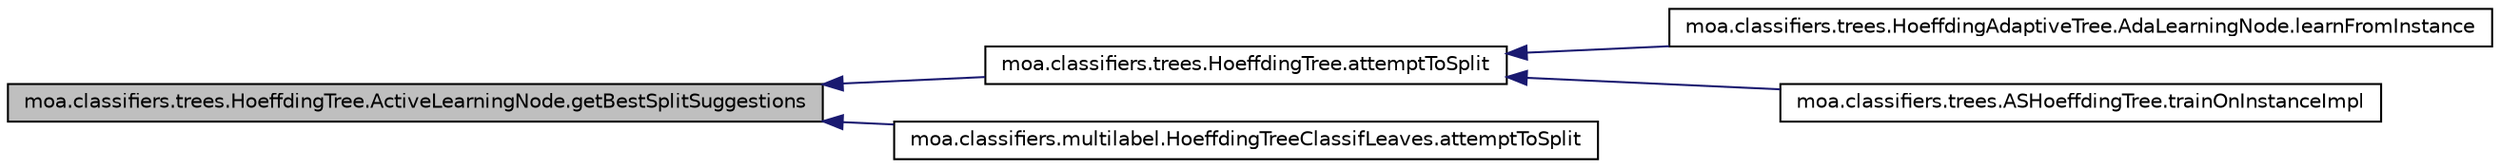digraph G
{
  edge [fontname="Helvetica",fontsize="10",labelfontname="Helvetica",labelfontsize="10"];
  node [fontname="Helvetica",fontsize="10",shape=record];
  rankdir=LR;
  Node1 [label="moa.classifiers.trees.HoeffdingTree.ActiveLearningNode.getBestSplitSuggestions",height=0.2,width=0.4,color="black", fillcolor="grey75", style="filled" fontcolor="black"];
  Node1 -> Node2 [dir=back,color="midnightblue",fontsize="10",style="solid",fontname="Helvetica"];
  Node2 [label="moa.classifiers.trees.HoeffdingTree.attemptToSplit",height=0.2,width=0.4,color="black", fillcolor="white", style="filled",URL="$classmoa_1_1classifiers_1_1trees_1_1HoeffdingTree.html#a1167e8f332be16f1b9d07c55d94bd0ac"];
  Node2 -> Node3 [dir=back,color="midnightblue",fontsize="10",style="solid",fontname="Helvetica"];
  Node3 [label="moa.classifiers.trees.HoeffdingAdaptiveTree.AdaLearningNode.learnFromInstance",height=0.2,width=0.4,color="black", fillcolor="white", style="filled",URL="$classmoa_1_1classifiers_1_1trees_1_1HoeffdingAdaptiveTree_1_1AdaLearningNode.html#ad70b71e34f2ed88ea9a5bc33cb2562aa"];
  Node2 -> Node4 [dir=back,color="midnightblue",fontsize="10",style="solid",fontname="Helvetica"];
  Node4 [label="moa.classifiers.trees.ASHoeffdingTree.trainOnInstanceImpl",height=0.2,width=0.4,color="black", fillcolor="white", style="filled",URL="$classmoa_1_1classifiers_1_1trees_1_1ASHoeffdingTree.html#ad16732e0aad18595fb7ba80654c6c644",tooltip="Trains this classifier incrementally using the given instance."];
  Node1 -> Node5 [dir=back,color="midnightblue",fontsize="10",style="solid",fontname="Helvetica"];
  Node5 [label="moa.classifiers.multilabel.HoeffdingTreeClassifLeaves.attemptToSplit",height=0.2,width=0.4,color="black", fillcolor="white", style="filled",URL="$classmoa_1_1classifiers_1_1multilabel_1_1HoeffdingTreeClassifLeaves.html#a7bf94665c2ade8cf741cfbaabb959bec"];
}
